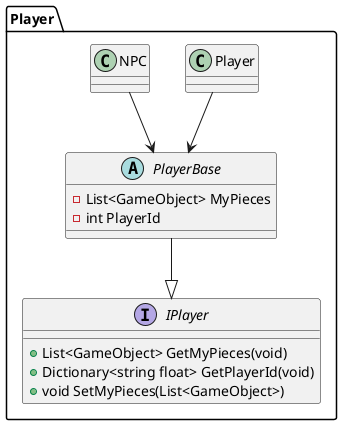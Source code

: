 @startuml
namespace Player{
  interface IPlayer{
    +List<GameObject> GetMyPieces(void) 
    +Dictionary<string float> GetPlayerId(void)  
    +void SetMyPieces(List<GameObject>)
  }

  abstract PlayerBase{
      -List<GameObject> MyPieces
      -int PlayerId

  }

  PlayerBase --|>IPlayer

  class Player{

  }

  Player --> PlayerBase

  class NPC{

  }

  NPC --> PlayerBase
}

@enduml